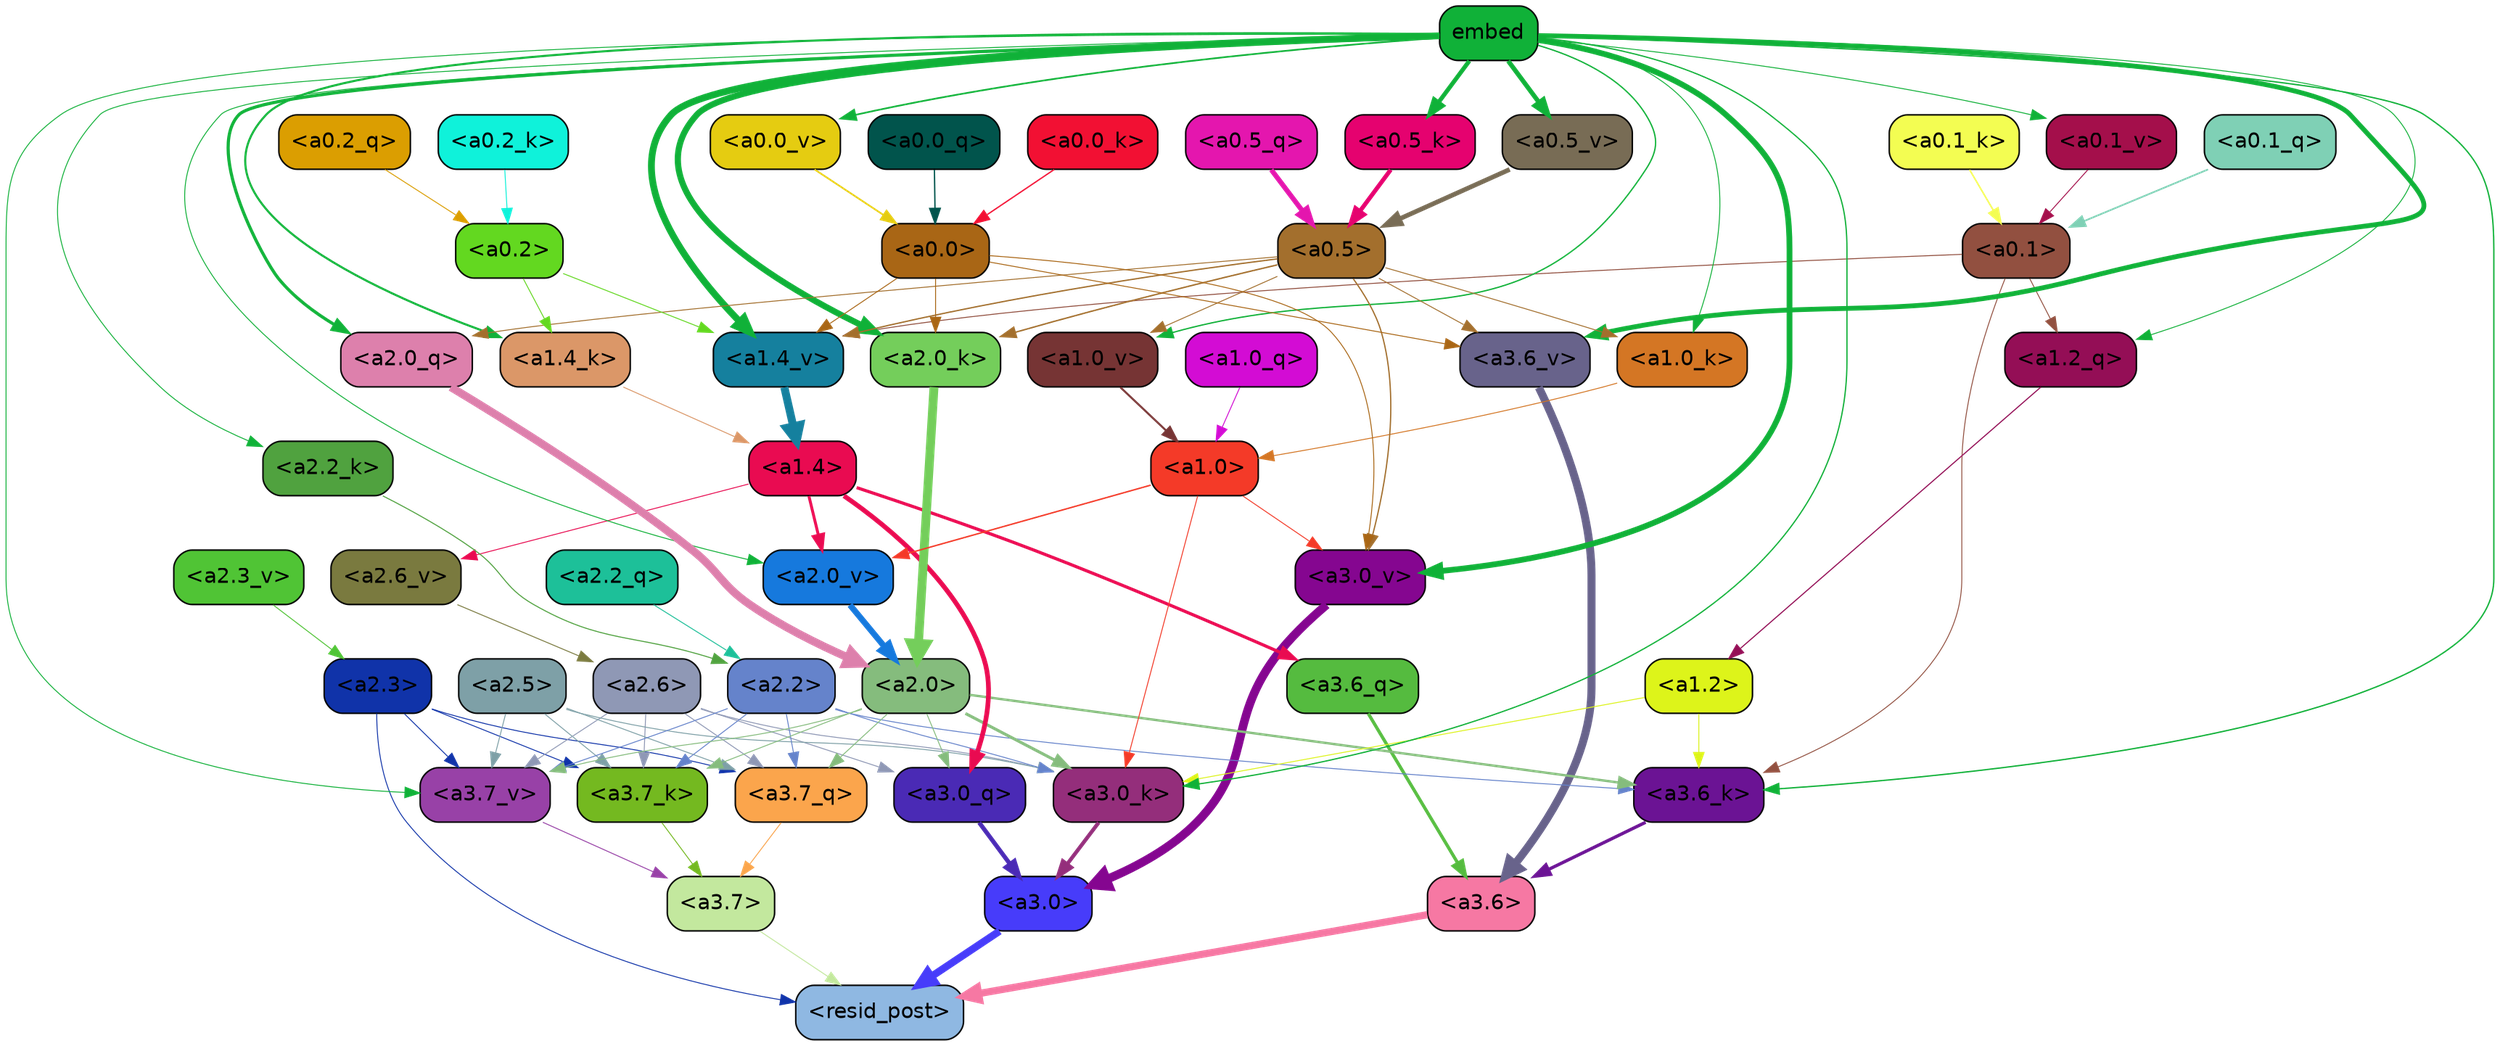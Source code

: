 strict digraph "" {
	graph [bgcolor=transparent,
		layout=dot,
		overlap=false,
		splines=true
	];
	"<a3.7>"	[color=black,
		fillcolor="#c3e89e",
		fontname=Helvetica,
		shape=box,
		style="filled, rounded"];
	"<resid_post>"	[color=black,
		fillcolor="#8fb8e2",
		fontname=Helvetica,
		shape=box,
		style="filled, rounded"];
	"<a3.7>" -> "<resid_post>"	[color="#c3e89e",
		penwidth=0.6];
	"<a3.6>"	[color=black,
		fillcolor="#f678a3",
		fontname=Helvetica,
		shape=box,
		style="filled, rounded"];
	"<a3.6>" -> "<resid_post>"	[color="#f678a3",
		penwidth=4.751592040061951];
	"<a3.0>"	[color=black,
		fillcolor="#473cfa",
		fontname=Helvetica,
		shape=box,
		style="filled, rounded"];
	"<a3.0>" -> "<resid_post>"	[color="#473cfa",
		penwidth=4.904066681861877];
	"<a2.3>"	[color=black,
		fillcolor="#1033a9",
		fontname=Helvetica,
		shape=box,
		style="filled, rounded"];
	"<a2.3>" -> "<resid_post>"	[color="#1033a9",
		penwidth=0.6];
	"<a3.7_q>"	[color=black,
		fillcolor="#fba54c",
		fontname=Helvetica,
		shape=box,
		style="filled, rounded"];
	"<a2.3>" -> "<a3.7_q>"	[color="#1033a9",
		penwidth=0.6];
	"<a3.7_k>"	[color=black,
		fillcolor="#74b920",
		fontname=Helvetica,
		shape=box,
		style="filled, rounded"];
	"<a2.3>" -> "<a3.7_k>"	[color="#1033a9",
		penwidth=0.6069068089127541];
	"<a3.7_v>"	[color=black,
		fillcolor="#9841a7",
		fontname=Helvetica,
		shape=box,
		style="filled, rounded"];
	"<a2.3>" -> "<a3.7_v>"	[color="#1033a9",
		penwidth=0.6];
	"<a3.7_q>" -> "<a3.7>"	[color="#fba54c",
		penwidth=0.6];
	"<a3.6_q>"	[color=black,
		fillcolor="#55bb3f",
		fontname=Helvetica,
		shape=box,
		style="filled, rounded"];
	"<a3.6_q>" -> "<a3.6>"	[color="#55bb3f",
		penwidth=2.160832464694977];
	"<a3.0_q>"	[color=black,
		fillcolor="#4a2ab5",
		fontname=Helvetica,
		shape=box,
		style="filled, rounded"];
	"<a3.0_q>" -> "<a3.0>"	[color="#4a2ab5",
		penwidth=2.870753765106201];
	"<a3.7_k>" -> "<a3.7>"	[color="#74b920",
		penwidth=0.6];
	"<a3.6_k>"	[color=black,
		fillcolor="#6b1394",
		fontname=Helvetica,
		shape=box,
		style="filled, rounded"];
	"<a3.6_k>" -> "<a3.6>"	[color="#6b1394",
		penwidth=2.13908451795578];
	"<a3.0_k>"	[color=black,
		fillcolor="#942e7b",
		fontname=Helvetica,
		shape=box,
		style="filled, rounded"];
	"<a3.0_k>" -> "<a3.0>"	[color="#942e7b",
		penwidth=2.520303964614868];
	"<a3.7_v>" -> "<a3.7>"	[color="#9841a7",
		penwidth=0.6];
	"<a3.6_v>"	[color=black,
		fillcolor="#68638b",
		fontname=Helvetica,
		shape=box,
		style="filled, rounded"];
	"<a3.6_v>" -> "<a3.6>"	[color="#68638b",
		penwidth=5.297133803367615];
	"<a3.0_v>"	[color=black,
		fillcolor="#850690",
		fontname=Helvetica,
		shape=box,
		style="filled, rounded"];
	"<a3.0_v>" -> "<a3.0>"	[color="#850690",
		penwidth=5.680712580680847];
	"<a2.6>"	[color=black,
		fillcolor="#8f98b5",
		fontname=Helvetica,
		shape=box,
		style="filled, rounded"];
	"<a2.6>" -> "<a3.7_q>"	[color="#8f98b5",
		penwidth=0.6];
	"<a2.6>" -> "<a3.0_q>"	[color="#8f98b5",
		penwidth=0.6];
	"<a2.6>" -> "<a3.7_k>"	[color="#8f98b5",
		penwidth=0.6];
	"<a2.6>" -> "<a3.0_k>"	[color="#8f98b5",
		penwidth=0.6];
	"<a2.6>" -> "<a3.7_v>"	[color="#8f98b5",
		penwidth=0.6];
	"<a2.5>"	[color=black,
		fillcolor="#7ea0a7",
		fontname=Helvetica,
		shape=box,
		style="filled, rounded"];
	"<a2.5>" -> "<a3.7_q>"	[color="#7ea0a7",
		penwidth=0.6];
	"<a2.5>" -> "<a3.7_k>"	[color="#7ea0a7",
		penwidth=0.6];
	"<a2.5>" -> "<a3.0_k>"	[color="#7ea0a7",
		penwidth=0.6];
	"<a2.5>" -> "<a3.7_v>"	[color="#7ea0a7",
		penwidth=0.6];
	"<a2.2>"	[color=black,
		fillcolor="#6583cb",
		fontname=Helvetica,
		shape=box,
		style="filled, rounded"];
	"<a2.2>" -> "<a3.7_q>"	[color="#6583cb",
		penwidth=0.6];
	"<a2.2>" -> "<a3.7_k>"	[color="#6583cb",
		penwidth=0.6];
	"<a2.2>" -> "<a3.6_k>"	[color="#6583cb",
		penwidth=0.6];
	"<a2.2>" -> "<a3.0_k>"	[color="#6583cb",
		penwidth=0.6];
	"<a2.2>" -> "<a3.7_v>"	[color="#6583cb",
		penwidth=0.6];
	"<a2.0>"	[color=black,
		fillcolor="#85bc7d",
		fontname=Helvetica,
		shape=box,
		style="filled, rounded"];
	"<a2.0>" -> "<a3.7_q>"	[color="#85bc7d",
		penwidth=0.6];
	"<a2.0>" -> "<a3.0_q>"	[color="#85bc7d",
		penwidth=0.6];
	"<a2.0>" -> "<a3.7_k>"	[color="#85bc7d",
		penwidth=0.6];
	"<a2.0>" -> "<a3.6_k>"	[color="#85bc7d",
		penwidth=1.564806342124939];
	"<a2.0>" -> "<a3.0_k>"	[color="#85bc7d",
		penwidth=1.9353990852832794];
	"<a2.0>" -> "<a3.7_v>"	[color="#85bc7d",
		penwidth=0.6];
	"<a1.4>"	[color=black,
		fillcolor="#e90b51",
		fontname=Helvetica,
		shape=box,
		style="filled, rounded"];
	"<a1.4>" -> "<a3.6_q>"	[color="#e90b51",
		penwidth=2.0727532356977463];
	"<a1.4>" -> "<a3.0_q>"	[color="#e90b51",
		penwidth=3.1279823780059814];
	"<a2.6_v>"	[color=black,
		fillcolor="#7a7a3f",
		fontname=Helvetica,
		shape=box,
		style="filled, rounded"];
	"<a1.4>" -> "<a2.6_v>"	[color="#e90b51",
		penwidth=0.6];
	"<a2.0_v>"	[color=black,
		fillcolor="#1679dd",
		fontname=Helvetica,
		shape=box,
		style="filled, rounded"];
	"<a1.4>" -> "<a2.0_v>"	[color="#e90b51",
		penwidth=1.9170897603034973];
	"<a1.2>"	[color=black,
		fillcolor="#ddf41a",
		fontname=Helvetica,
		shape=box,
		style="filled, rounded"];
	"<a1.2>" -> "<a3.6_k>"	[color="#ddf41a",
		penwidth=0.6];
	"<a1.2>" -> "<a3.0_k>"	[color="#ddf41a",
		penwidth=0.6];
	"<a0.1>"	[color=black,
		fillcolor="#925040",
		fontname=Helvetica,
		shape=box,
		style="filled, rounded"];
	"<a0.1>" -> "<a3.6_k>"	[color="#925040",
		penwidth=0.6];
	"<a1.2_q>"	[color=black,
		fillcolor="#940e56",
		fontname=Helvetica,
		shape=box,
		style="filled, rounded"];
	"<a0.1>" -> "<a1.2_q>"	[color="#925040",
		penwidth=0.6];
	"<a1.4_v>"	[color=black,
		fillcolor="#15809e",
		fontname=Helvetica,
		shape=box,
		style="filled, rounded"];
	"<a0.1>" -> "<a1.4_v>"	[color="#925040",
		penwidth=0.6202214732766151];
	embed	[color=black,
		fillcolor="#10b138",
		fontname=Helvetica,
		shape=box,
		style="filled, rounded"];
	embed -> "<a3.6_k>"	[color="#10b138",
		penwidth=0.8915999233722687];
	embed -> "<a3.0_k>"	[color="#10b138",
		penwidth=0.832088902592659];
	embed -> "<a3.7_v>"	[color="#10b138",
		penwidth=0.6];
	embed -> "<a3.6_v>"	[color="#10b138",
		penwidth=3.1840110421180725];
	embed -> "<a3.0_v>"	[color="#10b138",
		penwidth=3.8132747188210487];
	"<a2.0_q>"	[color=black,
		fillcolor="#dd80ac",
		fontname=Helvetica,
		shape=box,
		style="filled, rounded"];
	embed -> "<a2.0_q>"	[color="#10b138",
		penwidth=2.084651827812195];
	"<a2.2_k>"	[color=black,
		fillcolor="#50a23f",
		fontname=Helvetica,
		shape=box,
		style="filled, rounded"];
	embed -> "<a2.2_k>"	[color="#10b138",
		penwidth=0.6];
	"<a2.0_k>"	[color=black,
		fillcolor="#74ce5b",
		fontname=Helvetica,
		shape=box,
		style="filled, rounded"];
	embed -> "<a2.0_k>"	[color="#10b138",
		penwidth=4.084526404738426];
	embed -> "<a2.0_v>"	[color="#10b138",
		penwidth=0.6];
	embed -> "<a1.2_q>"	[color="#10b138",
		penwidth=0.6];
	"<a1.4_k>"	[color=black,
		fillcolor="#db9768",
		fontname=Helvetica,
		shape=box,
		style="filled, rounded"];
	embed -> "<a1.4_k>"	[color="#10b138",
		penwidth=1.3912410736083984];
	"<a1.0_k>"	[color=black,
		fillcolor="#d47624",
		fontname=Helvetica,
		shape=box,
		style="filled, rounded"];
	embed -> "<a1.0_k>"	[color="#10b138",
		penwidth=0.6];
	embed -> "<a1.4_v>"	[color="#10b138",
		penwidth=4.4888065457344055];
	"<a1.0_v>"	[color=black,
		fillcolor="#763434",
		fontname=Helvetica,
		shape=box,
		style="filled, rounded"];
	embed -> "<a1.0_v>"	[color="#10b138",
		penwidth=0.8796700537204742];
	"<a0.5_k>"	[color=black,
		fillcolor="#e5026f",
		fontname=Helvetica,
		shape=box,
		style="filled, rounded"];
	embed -> "<a0.5_k>"	[color="#10b138",
		penwidth=2.8332607746124268];
	"<a0.5_v>"	[color=black,
		fillcolor="#786c55",
		fontname=Helvetica,
		shape=box,
		style="filled, rounded"];
	embed -> "<a0.5_v>"	[color="#10b138",
		penwidth=3.0338101387023926];
	"<a0.1_v>"	[color=black,
		fillcolor="#a40f4b",
		fontname=Helvetica,
		shape=box,
		style="filled, rounded"];
	embed -> "<a0.1_v>"	[color="#10b138",
		penwidth=0.6];
	"<a0.0_v>"	[color=black,
		fillcolor="#e5cc11",
		fontname=Helvetica,
		shape=box,
		style="filled, rounded"];
	embed -> "<a0.0_v>"	[color="#10b138",
		penwidth=1.1078194975852966];
	"<a1.0>"	[color=black,
		fillcolor="#f43a28",
		fontname=Helvetica,
		shape=box,
		style="filled, rounded"];
	"<a1.0>" -> "<a3.0_k>"	[color="#f43a28",
		penwidth=0.6];
	"<a1.0>" -> "<a3.0_v>"	[color="#f43a28",
		penwidth=0.6];
	"<a1.0>" -> "<a2.0_v>"	[color="#f43a28",
		penwidth=0.9450988052412868];
	"<a0.5>"	[color=black,
		fillcolor="#a36f2d",
		fontname=Helvetica,
		shape=box,
		style="filled, rounded"];
	"<a0.5>" -> "<a3.6_v>"	[color="#a36f2d",
		penwidth=0.6];
	"<a0.5>" -> "<a3.0_v>"	[color="#a36f2d",
		penwidth=0.8331108838319778];
	"<a0.5>" -> "<a2.0_q>"	[color="#a36f2d",
		penwidth=0.6];
	"<a0.5>" -> "<a2.0_k>"	[color="#a36f2d",
		penwidth=0.9412797391414642];
	"<a0.5>" -> "<a1.0_k>"	[color="#a36f2d",
		penwidth=0.6];
	"<a0.5>" -> "<a1.4_v>"	[color="#a36f2d",
		penwidth=0.8757842034101486];
	"<a0.5>" -> "<a1.0_v>"	[color="#a36f2d",
		penwidth=0.6];
	"<a0.0>"	[color=black,
		fillcolor="#a96615",
		fontname=Helvetica,
		shape=box,
		style="filled, rounded"];
	"<a0.0>" -> "<a3.6_v>"	[color="#a96615",
		penwidth=0.6];
	"<a0.0>" -> "<a3.0_v>"	[color="#a96615",
		penwidth=0.6];
	"<a0.0>" -> "<a2.0_k>"	[color="#a96615",
		penwidth=0.6];
	"<a0.0>" -> "<a1.4_v>"	[color="#a96615",
		penwidth=0.6];
	"<a2.2_q>"	[color=black,
		fillcolor="#1dc099",
		fontname=Helvetica,
		shape=box,
		style="filled, rounded"];
	"<a2.2_q>" -> "<a2.2>"	[color="#1dc099",
		penwidth=0.6];
	"<a2.0_q>" -> "<a2.0>"	[color="#dd80ac",
		penwidth=5.29856276512146];
	"<a2.2_k>" -> "<a2.2>"	[color="#50a23f",
		penwidth=0.6722683310508728];
	"<a2.0_k>" -> "<a2.0>"	[color="#74ce5b",
		penwidth=5.859246134757996];
	"<a2.6_v>" -> "<a2.6>"	[color="#7a7a3f",
		penwidth=0.6];
	"<a2.3_v>"	[color=black,
		fillcolor="#50c435",
		fontname=Helvetica,
		shape=box,
		style="filled, rounded"];
	"<a2.3_v>" -> "<a2.3>"	[color="#50c435",
		penwidth=0.6];
	"<a2.0_v>" -> "<a2.0>"	[color="#1679dd",
		penwidth=3.9621697664260864];
	"<a1.2_q>" -> "<a1.2>"	[color="#940e56",
		penwidth=0.7185482024215162];
	"<a1.0_q>"	[color=black,
		fillcolor="#d30cd4",
		fontname=Helvetica,
		shape=box,
		style="filled, rounded"];
	"<a1.0_q>" -> "<a1.0>"	[color="#d30cd4",
		penwidth=0.6];
	"<a1.4_k>" -> "<a1.4>"	[color="#db9768",
		penwidth=0.6];
	"<a1.0_k>" -> "<a1.0>"	[color="#d47624",
		penwidth=0.6];
	"<a1.4_v>" -> "<a1.4>"	[color="#15809e",
		penwidth=5.280138969421387];
	"<a1.0_v>" -> "<a1.0>"	[color="#763434",
		penwidth=1.318962275981903];
	"<a0.2>"	[color=black,
		fillcolor="#63d820",
		fontname=Helvetica,
		shape=box,
		style="filled, rounded"];
	"<a0.2>" -> "<a1.4_k>"	[color="#63d820",
		penwidth=0.6];
	"<a0.2>" -> "<a1.4_v>"	[color="#63d820",
		penwidth=0.6];
	"<a0.5_q>"	[color=black,
		fillcolor="#e416ae",
		fontname=Helvetica,
		shape=box,
		style="filled, rounded"];
	"<a0.5_q>" -> "<a0.5>"	[color="#e416ae",
		penwidth=3.2715916633605957];
	"<a0.2_q>"	[color=black,
		fillcolor="#db9e01",
		fontname=Helvetica,
		shape=box,
		style="filled, rounded"];
	"<a0.2_q>" -> "<a0.2>"	[color="#db9e01",
		penwidth=0.6];
	"<a0.1_q>"	[color=black,
		fillcolor="#7fd0b5",
		fontname=Helvetica,
		shape=box,
		style="filled, rounded"];
	"<a0.1_q>" -> "<a0.1>"	[color="#7fd0b5",
		penwidth=1.0982357263565063];
	"<a0.0_q>"	[color=black,
		fillcolor="#01544c",
		fontname=Helvetica,
		shape=box,
		style="filled, rounded"];
	"<a0.0_q>" -> "<a0.0>"	[color="#01544c",
		penwidth=0.8850758075714111];
	"<a0.5_k>" -> "<a0.5>"	[color="#e5026f",
		penwidth=2.833264708518982];
	"<a0.2_k>"	[color=black,
		fillcolor="#0ff2da",
		fontname=Helvetica,
		shape=box,
		style="filled, rounded"];
	"<a0.2_k>" -> "<a0.2>"	[color="#0ff2da",
		penwidth=0.6];
	"<a0.1_k>"	[color=black,
		fillcolor="#f3fd52",
		fontname=Helvetica,
		shape=box,
		style="filled, rounded"];
	"<a0.1_k>" -> "<a0.1>"	[color="#f3fd52",
		penwidth=1.0085628032684326];
	"<a0.0_k>"	[color=black,
		fillcolor="#f21033",
		fontname=Helvetica,
		shape=box,
		style="filled, rounded"];
	"<a0.0_k>" -> "<a0.0>"	[color="#f21033",
		penwidth=0.8747712969779968];
	"<a0.5_v>" -> "<a0.5>"	[color="#786c55",
		penwidth=3.0403636693954468];
	"<a0.1_v>" -> "<a0.1>"	[color="#a40f4b",
		penwidth=0.6];
	"<a0.0_v>" -> "<a0.0>"	[color="#e5cc11",
		penwidth=1.1078208088874817];
}
